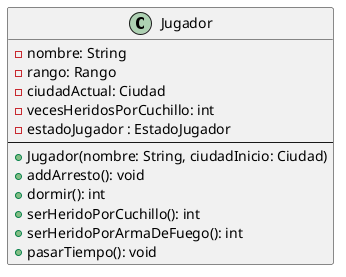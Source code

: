 @startuml

class Jugador {
    -nombre: String
    -rango: Rango
    -ciudadActual: Ciudad
    '-horasDeSuenio: int
    -vecesHeridosPorCuchillo: int
    -estadoJugador : EstadoJugador
    --
    +Jugador(nombre: String, ciudadInicio: Ciudad)
    +addArresto(): void
    +dormir(): int
    +serHeridoPorCuchillo(): int
    +serHeridoPorArmaDeFuego(): int
    +pasarTiempo(): void
}

'El horario no va más

@enduml